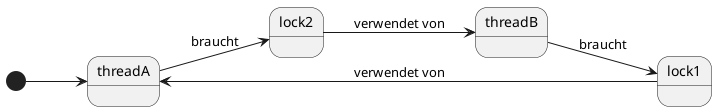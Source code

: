 @startuml
left to right direction

[*] --> threadA

threadA --> lock2 : braucht

lock2 --> threadB : verwendet von

threadB --> lock1 : braucht

lock1 --> threadA : verwendet von

@enduml
